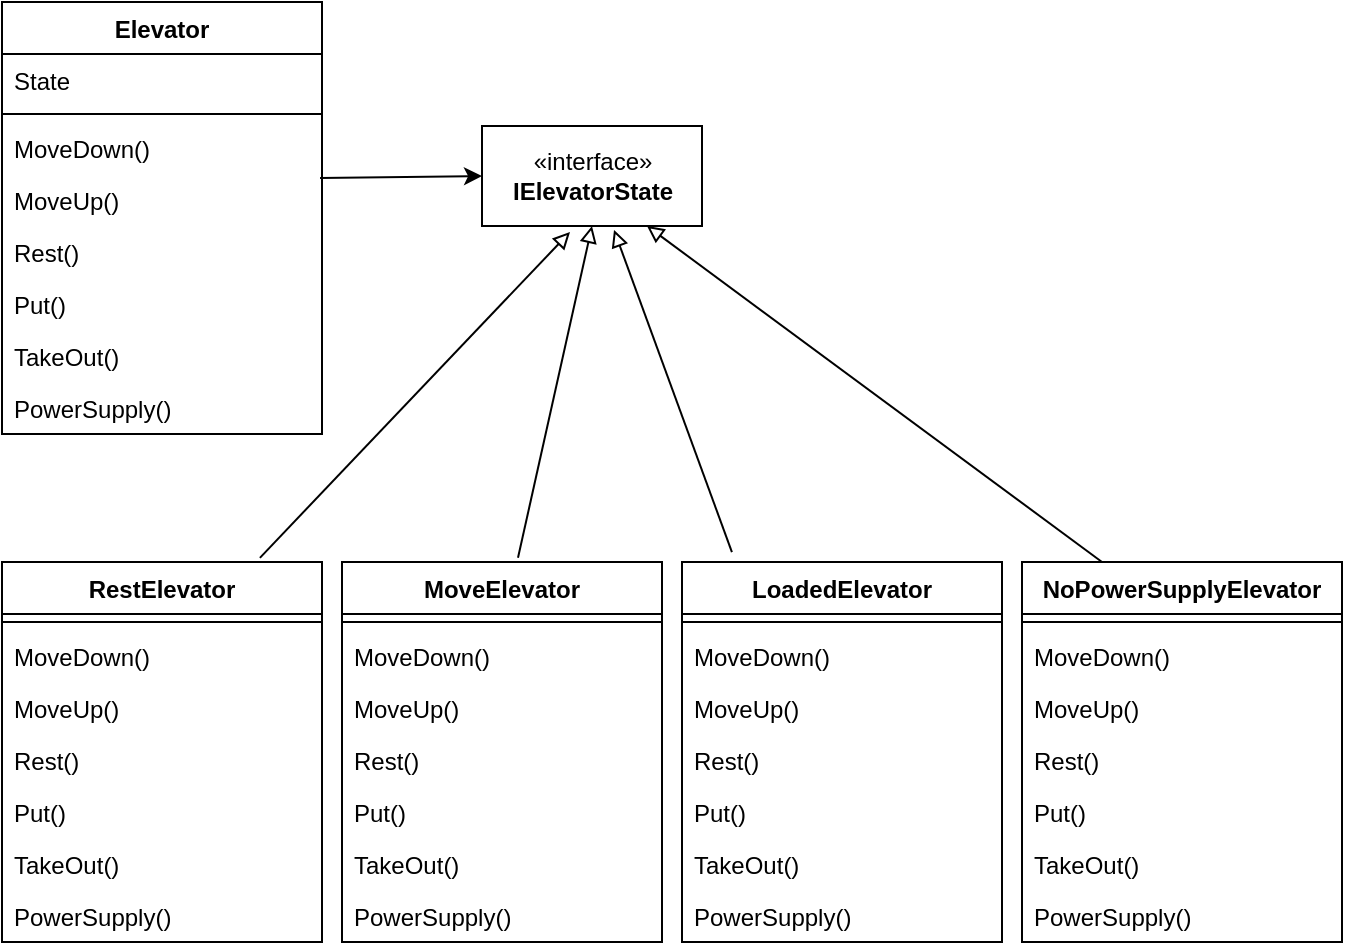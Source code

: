 <mxfile version="15.7.3" type="device"><diagram id="73aL5HQ8ZgI5KLapZxNV" name="Page-1"><mxGraphModel dx="1109" dy="753" grid="1" gridSize="10" guides="1" tooltips="1" connect="1" arrows="1" fold="1" page="1" pageScale="1" pageWidth="827" pageHeight="1169" math="0" shadow="0"><root><mxCell id="0"/><mxCell id="1" parent="0"/><mxCell id="qk3PRBYq_gfz-Pq4ApzI-1" value="Elevator" style="swimlane;fontStyle=1;align=center;verticalAlign=top;childLayout=stackLayout;horizontal=1;startSize=26;horizontalStack=0;resizeParent=1;resizeParentMax=0;resizeLast=0;collapsible=1;marginBottom=0;" vertex="1" parent="1"><mxGeometry x="150" y="120" width="160" height="216" as="geometry"/></mxCell><mxCell id="qk3PRBYq_gfz-Pq4ApzI-2" value="State" style="text;strokeColor=none;fillColor=none;align=left;verticalAlign=top;spacingLeft=4;spacingRight=4;overflow=hidden;rotatable=0;points=[[0,0.5],[1,0.5]];portConstraint=eastwest;" vertex="1" parent="qk3PRBYq_gfz-Pq4ApzI-1"><mxGeometry y="26" width="160" height="26" as="geometry"/></mxCell><mxCell id="qk3PRBYq_gfz-Pq4ApzI-3" value="" style="line;strokeWidth=1;fillColor=none;align=left;verticalAlign=middle;spacingTop=-1;spacingLeft=3;spacingRight=3;rotatable=0;labelPosition=right;points=[];portConstraint=eastwest;" vertex="1" parent="qk3PRBYq_gfz-Pq4ApzI-1"><mxGeometry y="52" width="160" height="8" as="geometry"/></mxCell><mxCell id="qk3PRBYq_gfz-Pq4ApzI-4" value="MoveDown()" style="text;strokeColor=none;fillColor=none;align=left;verticalAlign=top;spacingLeft=4;spacingRight=4;overflow=hidden;rotatable=0;points=[[0,0.5],[1,0.5]];portConstraint=eastwest;" vertex="1" parent="qk3PRBYq_gfz-Pq4ApzI-1"><mxGeometry y="60" width="160" height="26" as="geometry"/></mxCell><mxCell id="qk3PRBYq_gfz-Pq4ApzI-5" value="MoveUp()" style="text;strokeColor=none;fillColor=none;align=left;verticalAlign=top;spacingLeft=4;spacingRight=4;overflow=hidden;rotatable=0;points=[[0,0.5],[1,0.5]];portConstraint=eastwest;" vertex="1" parent="qk3PRBYq_gfz-Pq4ApzI-1"><mxGeometry y="86" width="160" height="26" as="geometry"/></mxCell><mxCell id="qk3PRBYq_gfz-Pq4ApzI-6" value="Rest()" style="text;strokeColor=none;fillColor=none;align=left;verticalAlign=top;spacingLeft=4;spacingRight=4;overflow=hidden;rotatable=0;points=[[0,0.5],[1,0.5]];portConstraint=eastwest;" vertex="1" parent="qk3PRBYq_gfz-Pq4ApzI-1"><mxGeometry y="112" width="160" height="26" as="geometry"/></mxCell><mxCell id="qk3PRBYq_gfz-Pq4ApzI-7" value="Put()" style="text;strokeColor=none;fillColor=none;align=left;verticalAlign=top;spacingLeft=4;spacingRight=4;overflow=hidden;rotatable=0;points=[[0,0.5],[1,0.5]];portConstraint=eastwest;" vertex="1" parent="qk3PRBYq_gfz-Pq4ApzI-1"><mxGeometry y="138" width="160" height="26" as="geometry"/></mxCell><mxCell id="qk3PRBYq_gfz-Pq4ApzI-8" value="TakeOut()" style="text;strokeColor=none;fillColor=none;align=left;verticalAlign=top;spacingLeft=4;spacingRight=4;overflow=hidden;rotatable=0;points=[[0,0.5],[1,0.5]];portConstraint=eastwest;" vertex="1" parent="qk3PRBYq_gfz-Pq4ApzI-1"><mxGeometry y="164" width="160" height="26" as="geometry"/></mxCell><mxCell id="qk3PRBYq_gfz-Pq4ApzI-9" value="PowerSupply()" style="text;strokeColor=none;fillColor=none;align=left;verticalAlign=top;spacingLeft=4;spacingRight=4;overflow=hidden;rotatable=0;points=[[0,0.5],[1,0.5]];portConstraint=eastwest;" vertex="1" parent="qk3PRBYq_gfz-Pq4ApzI-1"><mxGeometry y="190" width="160" height="26" as="geometry"/></mxCell><mxCell id="qk3PRBYq_gfz-Pq4ApzI-14" value="" style="endArrow=classic;html=1;rounded=0;exitX=0.994;exitY=1.077;exitDx=0;exitDy=0;exitPerimeter=0;entryX=0;entryY=0.5;entryDx=0;entryDy=0;" edge="1" parent="1" source="qk3PRBYq_gfz-Pq4ApzI-4"><mxGeometry width="50" height="50" relative="1" as="geometry"><mxPoint x="330" y="230" as="sourcePoint"/><mxPoint x="390" y="207" as="targetPoint"/></mxGeometry></mxCell><mxCell id="qk3PRBYq_gfz-Pq4ApzI-24" value="«interface»&lt;br&gt;&lt;b&gt;IElevatorState&lt;/b&gt;" style="html=1;" vertex="1" parent="1"><mxGeometry x="390" y="182" width="110" height="50" as="geometry"/></mxCell><mxCell id="qk3PRBYq_gfz-Pq4ApzI-25" value="RestElevator" style="swimlane;fontStyle=1;align=center;verticalAlign=top;childLayout=stackLayout;horizontal=1;startSize=26;horizontalStack=0;resizeParent=1;resizeParentMax=0;resizeLast=0;collapsible=1;marginBottom=0;" vertex="1" parent="1"><mxGeometry x="150" y="400" width="160" height="190" as="geometry"/></mxCell><mxCell id="qk3PRBYq_gfz-Pq4ApzI-27" value="" style="line;strokeWidth=1;fillColor=none;align=left;verticalAlign=middle;spacingTop=-1;spacingLeft=3;spacingRight=3;rotatable=0;labelPosition=right;points=[];portConstraint=eastwest;" vertex="1" parent="qk3PRBYq_gfz-Pq4ApzI-25"><mxGeometry y="26" width="160" height="8" as="geometry"/></mxCell><mxCell id="qk3PRBYq_gfz-Pq4ApzI-28" value="MoveDown()" style="text;strokeColor=none;fillColor=none;align=left;verticalAlign=top;spacingLeft=4;spacingRight=4;overflow=hidden;rotatable=0;points=[[0,0.5],[1,0.5]];portConstraint=eastwest;" vertex="1" parent="qk3PRBYq_gfz-Pq4ApzI-25"><mxGeometry y="34" width="160" height="26" as="geometry"/></mxCell><mxCell id="qk3PRBYq_gfz-Pq4ApzI-29" value="MoveUp()" style="text;strokeColor=none;fillColor=none;align=left;verticalAlign=top;spacingLeft=4;spacingRight=4;overflow=hidden;rotatable=0;points=[[0,0.5],[1,0.5]];portConstraint=eastwest;" vertex="1" parent="qk3PRBYq_gfz-Pq4ApzI-25"><mxGeometry y="60" width="160" height="26" as="geometry"/></mxCell><mxCell id="qk3PRBYq_gfz-Pq4ApzI-30" value="Rest()" style="text;strokeColor=none;fillColor=none;align=left;verticalAlign=top;spacingLeft=4;spacingRight=4;overflow=hidden;rotatable=0;points=[[0,0.5],[1,0.5]];portConstraint=eastwest;" vertex="1" parent="qk3PRBYq_gfz-Pq4ApzI-25"><mxGeometry y="86" width="160" height="26" as="geometry"/></mxCell><mxCell id="qk3PRBYq_gfz-Pq4ApzI-31" value="Put()" style="text;strokeColor=none;fillColor=none;align=left;verticalAlign=top;spacingLeft=4;spacingRight=4;overflow=hidden;rotatable=0;points=[[0,0.5],[1,0.5]];portConstraint=eastwest;" vertex="1" parent="qk3PRBYq_gfz-Pq4ApzI-25"><mxGeometry y="112" width="160" height="26" as="geometry"/></mxCell><mxCell id="qk3PRBYq_gfz-Pq4ApzI-32" value="TakeOut()" style="text;strokeColor=none;fillColor=none;align=left;verticalAlign=top;spacingLeft=4;spacingRight=4;overflow=hidden;rotatable=0;points=[[0,0.5],[1,0.5]];portConstraint=eastwest;" vertex="1" parent="qk3PRBYq_gfz-Pq4ApzI-25"><mxGeometry y="138" width="160" height="26" as="geometry"/></mxCell><mxCell id="qk3PRBYq_gfz-Pq4ApzI-33" value="PowerSupply()" style="text;strokeColor=none;fillColor=none;align=left;verticalAlign=top;spacingLeft=4;spacingRight=4;overflow=hidden;rotatable=0;points=[[0,0.5],[1,0.5]];portConstraint=eastwest;" vertex="1" parent="qk3PRBYq_gfz-Pq4ApzI-25"><mxGeometry y="164" width="160" height="26" as="geometry"/></mxCell><mxCell id="qk3PRBYq_gfz-Pq4ApzI-34" value="MoveElevator" style="swimlane;fontStyle=1;align=center;verticalAlign=top;childLayout=stackLayout;horizontal=1;startSize=26;horizontalStack=0;resizeParent=1;resizeParentMax=0;resizeLast=0;collapsible=1;marginBottom=0;" vertex="1" parent="1"><mxGeometry x="320" y="400" width="160" height="190" as="geometry"/></mxCell><mxCell id="qk3PRBYq_gfz-Pq4ApzI-35" value="" style="line;strokeWidth=1;fillColor=none;align=left;verticalAlign=middle;spacingTop=-1;spacingLeft=3;spacingRight=3;rotatable=0;labelPosition=right;points=[];portConstraint=eastwest;" vertex="1" parent="qk3PRBYq_gfz-Pq4ApzI-34"><mxGeometry y="26" width="160" height="8" as="geometry"/></mxCell><mxCell id="qk3PRBYq_gfz-Pq4ApzI-36" value="MoveDown()" style="text;strokeColor=none;fillColor=none;align=left;verticalAlign=top;spacingLeft=4;spacingRight=4;overflow=hidden;rotatable=0;points=[[0,0.5],[1,0.5]];portConstraint=eastwest;" vertex="1" parent="qk3PRBYq_gfz-Pq4ApzI-34"><mxGeometry y="34" width="160" height="26" as="geometry"/></mxCell><mxCell id="qk3PRBYq_gfz-Pq4ApzI-37" value="MoveUp()" style="text;strokeColor=none;fillColor=none;align=left;verticalAlign=top;spacingLeft=4;spacingRight=4;overflow=hidden;rotatable=0;points=[[0,0.5],[1,0.5]];portConstraint=eastwest;" vertex="1" parent="qk3PRBYq_gfz-Pq4ApzI-34"><mxGeometry y="60" width="160" height="26" as="geometry"/></mxCell><mxCell id="qk3PRBYq_gfz-Pq4ApzI-38" value="Rest()" style="text;strokeColor=none;fillColor=none;align=left;verticalAlign=top;spacingLeft=4;spacingRight=4;overflow=hidden;rotatable=0;points=[[0,0.5],[1,0.5]];portConstraint=eastwest;" vertex="1" parent="qk3PRBYq_gfz-Pq4ApzI-34"><mxGeometry y="86" width="160" height="26" as="geometry"/></mxCell><mxCell id="qk3PRBYq_gfz-Pq4ApzI-39" value="Put()" style="text;strokeColor=none;fillColor=none;align=left;verticalAlign=top;spacingLeft=4;spacingRight=4;overflow=hidden;rotatable=0;points=[[0,0.5],[1,0.5]];portConstraint=eastwest;" vertex="1" parent="qk3PRBYq_gfz-Pq4ApzI-34"><mxGeometry y="112" width="160" height="26" as="geometry"/></mxCell><mxCell id="qk3PRBYq_gfz-Pq4ApzI-40" value="TakeOut()" style="text;strokeColor=none;fillColor=none;align=left;verticalAlign=top;spacingLeft=4;spacingRight=4;overflow=hidden;rotatable=0;points=[[0,0.5],[1,0.5]];portConstraint=eastwest;" vertex="1" parent="qk3PRBYq_gfz-Pq4ApzI-34"><mxGeometry y="138" width="160" height="26" as="geometry"/></mxCell><mxCell id="qk3PRBYq_gfz-Pq4ApzI-41" value="PowerSupply()" style="text;strokeColor=none;fillColor=none;align=left;verticalAlign=top;spacingLeft=4;spacingRight=4;overflow=hidden;rotatable=0;points=[[0,0.5],[1,0.5]];portConstraint=eastwest;" vertex="1" parent="qk3PRBYq_gfz-Pq4ApzI-34"><mxGeometry y="164" width="160" height="26" as="geometry"/></mxCell><mxCell id="qk3PRBYq_gfz-Pq4ApzI-42" value="LoadedElevator" style="swimlane;fontStyle=1;align=center;verticalAlign=top;childLayout=stackLayout;horizontal=1;startSize=26;horizontalStack=0;resizeParent=1;resizeParentMax=0;resizeLast=0;collapsible=1;marginBottom=0;" vertex="1" parent="1"><mxGeometry x="490" y="400" width="160" height="190" as="geometry"/></mxCell><mxCell id="qk3PRBYq_gfz-Pq4ApzI-43" value="" style="line;strokeWidth=1;fillColor=none;align=left;verticalAlign=middle;spacingTop=-1;spacingLeft=3;spacingRight=3;rotatable=0;labelPosition=right;points=[];portConstraint=eastwest;" vertex="1" parent="qk3PRBYq_gfz-Pq4ApzI-42"><mxGeometry y="26" width="160" height="8" as="geometry"/></mxCell><mxCell id="qk3PRBYq_gfz-Pq4ApzI-44" value="MoveDown()" style="text;strokeColor=none;fillColor=none;align=left;verticalAlign=top;spacingLeft=4;spacingRight=4;overflow=hidden;rotatable=0;points=[[0,0.5],[1,0.5]];portConstraint=eastwest;" vertex="1" parent="qk3PRBYq_gfz-Pq4ApzI-42"><mxGeometry y="34" width="160" height="26" as="geometry"/></mxCell><mxCell id="qk3PRBYq_gfz-Pq4ApzI-45" value="MoveUp()" style="text;strokeColor=none;fillColor=none;align=left;verticalAlign=top;spacingLeft=4;spacingRight=4;overflow=hidden;rotatable=0;points=[[0,0.5],[1,0.5]];portConstraint=eastwest;" vertex="1" parent="qk3PRBYq_gfz-Pq4ApzI-42"><mxGeometry y="60" width="160" height="26" as="geometry"/></mxCell><mxCell id="qk3PRBYq_gfz-Pq4ApzI-46" value="Rest()" style="text;strokeColor=none;fillColor=none;align=left;verticalAlign=top;spacingLeft=4;spacingRight=4;overflow=hidden;rotatable=0;points=[[0,0.5],[1,0.5]];portConstraint=eastwest;" vertex="1" parent="qk3PRBYq_gfz-Pq4ApzI-42"><mxGeometry y="86" width="160" height="26" as="geometry"/></mxCell><mxCell id="qk3PRBYq_gfz-Pq4ApzI-47" value="Put()" style="text;strokeColor=none;fillColor=none;align=left;verticalAlign=top;spacingLeft=4;spacingRight=4;overflow=hidden;rotatable=0;points=[[0,0.5],[1,0.5]];portConstraint=eastwest;" vertex="1" parent="qk3PRBYq_gfz-Pq4ApzI-42"><mxGeometry y="112" width="160" height="26" as="geometry"/></mxCell><mxCell id="qk3PRBYq_gfz-Pq4ApzI-48" value="TakeOut()" style="text;strokeColor=none;fillColor=none;align=left;verticalAlign=top;spacingLeft=4;spacingRight=4;overflow=hidden;rotatable=0;points=[[0,0.5],[1,0.5]];portConstraint=eastwest;" vertex="1" parent="qk3PRBYq_gfz-Pq4ApzI-42"><mxGeometry y="138" width="160" height="26" as="geometry"/></mxCell><mxCell id="qk3PRBYq_gfz-Pq4ApzI-49" value="PowerSupply()" style="text;strokeColor=none;fillColor=none;align=left;verticalAlign=top;spacingLeft=4;spacingRight=4;overflow=hidden;rotatable=0;points=[[0,0.5],[1,0.5]];portConstraint=eastwest;" vertex="1" parent="qk3PRBYq_gfz-Pq4ApzI-42"><mxGeometry y="164" width="160" height="26" as="geometry"/></mxCell><mxCell id="qk3PRBYq_gfz-Pq4ApzI-50" value="NoPowerSupplyElevator" style="swimlane;fontStyle=1;align=center;verticalAlign=top;childLayout=stackLayout;horizontal=1;startSize=26;horizontalStack=0;resizeParent=1;resizeParentMax=0;resizeLast=0;collapsible=1;marginBottom=0;" vertex="1" parent="1"><mxGeometry x="660" y="400" width="160" height="190" as="geometry"/></mxCell><mxCell id="qk3PRBYq_gfz-Pq4ApzI-51" value="" style="line;strokeWidth=1;fillColor=none;align=left;verticalAlign=middle;spacingTop=-1;spacingLeft=3;spacingRight=3;rotatable=0;labelPosition=right;points=[];portConstraint=eastwest;" vertex="1" parent="qk3PRBYq_gfz-Pq4ApzI-50"><mxGeometry y="26" width="160" height="8" as="geometry"/></mxCell><mxCell id="qk3PRBYq_gfz-Pq4ApzI-52" value="MoveDown()" style="text;strokeColor=none;fillColor=none;align=left;verticalAlign=top;spacingLeft=4;spacingRight=4;overflow=hidden;rotatable=0;points=[[0,0.5],[1,0.5]];portConstraint=eastwest;" vertex="1" parent="qk3PRBYq_gfz-Pq4ApzI-50"><mxGeometry y="34" width="160" height="26" as="geometry"/></mxCell><mxCell id="qk3PRBYq_gfz-Pq4ApzI-53" value="MoveUp()" style="text;strokeColor=none;fillColor=none;align=left;verticalAlign=top;spacingLeft=4;spacingRight=4;overflow=hidden;rotatable=0;points=[[0,0.5],[1,0.5]];portConstraint=eastwest;" vertex="1" parent="qk3PRBYq_gfz-Pq4ApzI-50"><mxGeometry y="60" width="160" height="26" as="geometry"/></mxCell><mxCell id="qk3PRBYq_gfz-Pq4ApzI-54" value="Rest()" style="text;strokeColor=none;fillColor=none;align=left;verticalAlign=top;spacingLeft=4;spacingRight=4;overflow=hidden;rotatable=0;points=[[0,0.5],[1,0.5]];portConstraint=eastwest;" vertex="1" parent="qk3PRBYq_gfz-Pq4ApzI-50"><mxGeometry y="86" width="160" height="26" as="geometry"/></mxCell><mxCell id="qk3PRBYq_gfz-Pq4ApzI-55" value="Put()" style="text;strokeColor=none;fillColor=none;align=left;verticalAlign=top;spacingLeft=4;spacingRight=4;overflow=hidden;rotatable=0;points=[[0,0.5],[1,0.5]];portConstraint=eastwest;" vertex="1" parent="qk3PRBYq_gfz-Pq4ApzI-50"><mxGeometry y="112" width="160" height="26" as="geometry"/></mxCell><mxCell id="qk3PRBYq_gfz-Pq4ApzI-56" value="TakeOut()" style="text;strokeColor=none;fillColor=none;align=left;verticalAlign=top;spacingLeft=4;spacingRight=4;overflow=hidden;rotatable=0;points=[[0,0.5],[1,0.5]];portConstraint=eastwest;" vertex="1" parent="qk3PRBYq_gfz-Pq4ApzI-50"><mxGeometry y="138" width="160" height="26" as="geometry"/></mxCell><mxCell id="qk3PRBYq_gfz-Pq4ApzI-57" value="PowerSupply()" style="text;strokeColor=none;fillColor=none;align=left;verticalAlign=top;spacingLeft=4;spacingRight=4;overflow=hidden;rotatable=0;points=[[0,0.5],[1,0.5]];portConstraint=eastwest;" vertex="1" parent="qk3PRBYq_gfz-Pq4ApzI-50"><mxGeometry y="164" width="160" height="26" as="geometry"/></mxCell><mxCell id="qk3PRBYq_gfz-Pq4ApzI-58" value="" style="endArrow=block;html=1;rounded=0;exitX=0.806;exitY=-0.011;exitDx=0;exitDy=0;exitPerimeter=0;entryX=0.4;entryY=1.06;entryDx=0;entryDy=0;entryPerimeter=0;endFill=0;" edge="1" parent="1" source="qk3PRBYq_gfz-Pq4ApzI-25" target="qk3PRBYq_gfz-Pq4ApzI-24"><mxGeometry width="50" height="50" relative="1" as="geometry"><mxPoint x="350" y="360" as="sourcePoint"/><mxPoint x="400" y="310" as="targetPoint"/></mxGeometry></mxCell><mxCell id="qk3PRBYq_gfz-Pq4ApzI-59" value="" style="endArrow=block;html=1;rounded=0;exitX=0.55;exitY=-0.011;exitDx=0;exitDy=0;exitPerimeter=0;entryX=0.5;entryY=1;entryDx=0;entryDy=0;endFill=0;" edge="1" parent="1" source="qk3PRBYq_gfz-Pq4ApzI-34" target="qk3PRBYq_gfz-Pq4ApzI-24"><mxGeometry width="50" height="50" relative="1" as="geometry"><mxPoint x="288.96" y="407.91" as="sourcePoint"/><mxPoint x="444" y="245" as="targetPoint"/></mxGeometry></mxCell><mxCell id="qk3PRBYq_gfz-Pq4ApzI-60" value="" style="endArrow=block;html=1;rounded=0;exitX=0.156;exitY=-0.026;exitDx=0;exitDy=0;exitPerimeter=0;endFill=0;entryX=0.6;entryY=1.04;entryDx=0;entryDy=0;entryPerimeter=0;" edge="1" parent="1" source="qk3PRBYq_gfz-Pq4ApzI-42" target="qk3PRBYq_gfz-Pq4ApzI-24"><mxGeometry width="50" height="50" relative="1" as="geometry"><mxPoint x="298.96" y="417.91" as="sourcePoint"/><mxPoint x="450" y="240" as="targetPoint"/></mxGeometry></mxCell><mxCell id="qk3PRBYq_gfz-Pq4ApzI-61" value="" style="endArrow=block;html=1;rounded=0;exitX=0.25;exitY=0;exitDx=0;exitDy=0;entryX=0.75;entryY=1;entryDx=0;entryDy=0;endFill=0;" edge="1" parent="1" source="qk3PRBYq_gfz-Pq4ApzI-50" target="qk3PRBYq_gfz-Pq4ApzI-24"><mxGeometry width="50" height="50" relative="1" as="geometry"><mxPoint x="308.96" y="427.91" as="sourcePoint"/><mxPoint x="464" y="265" as="targetPoint"/></mxGeometry></mxCell></root></mxGraphModel></diagram></mxfile>